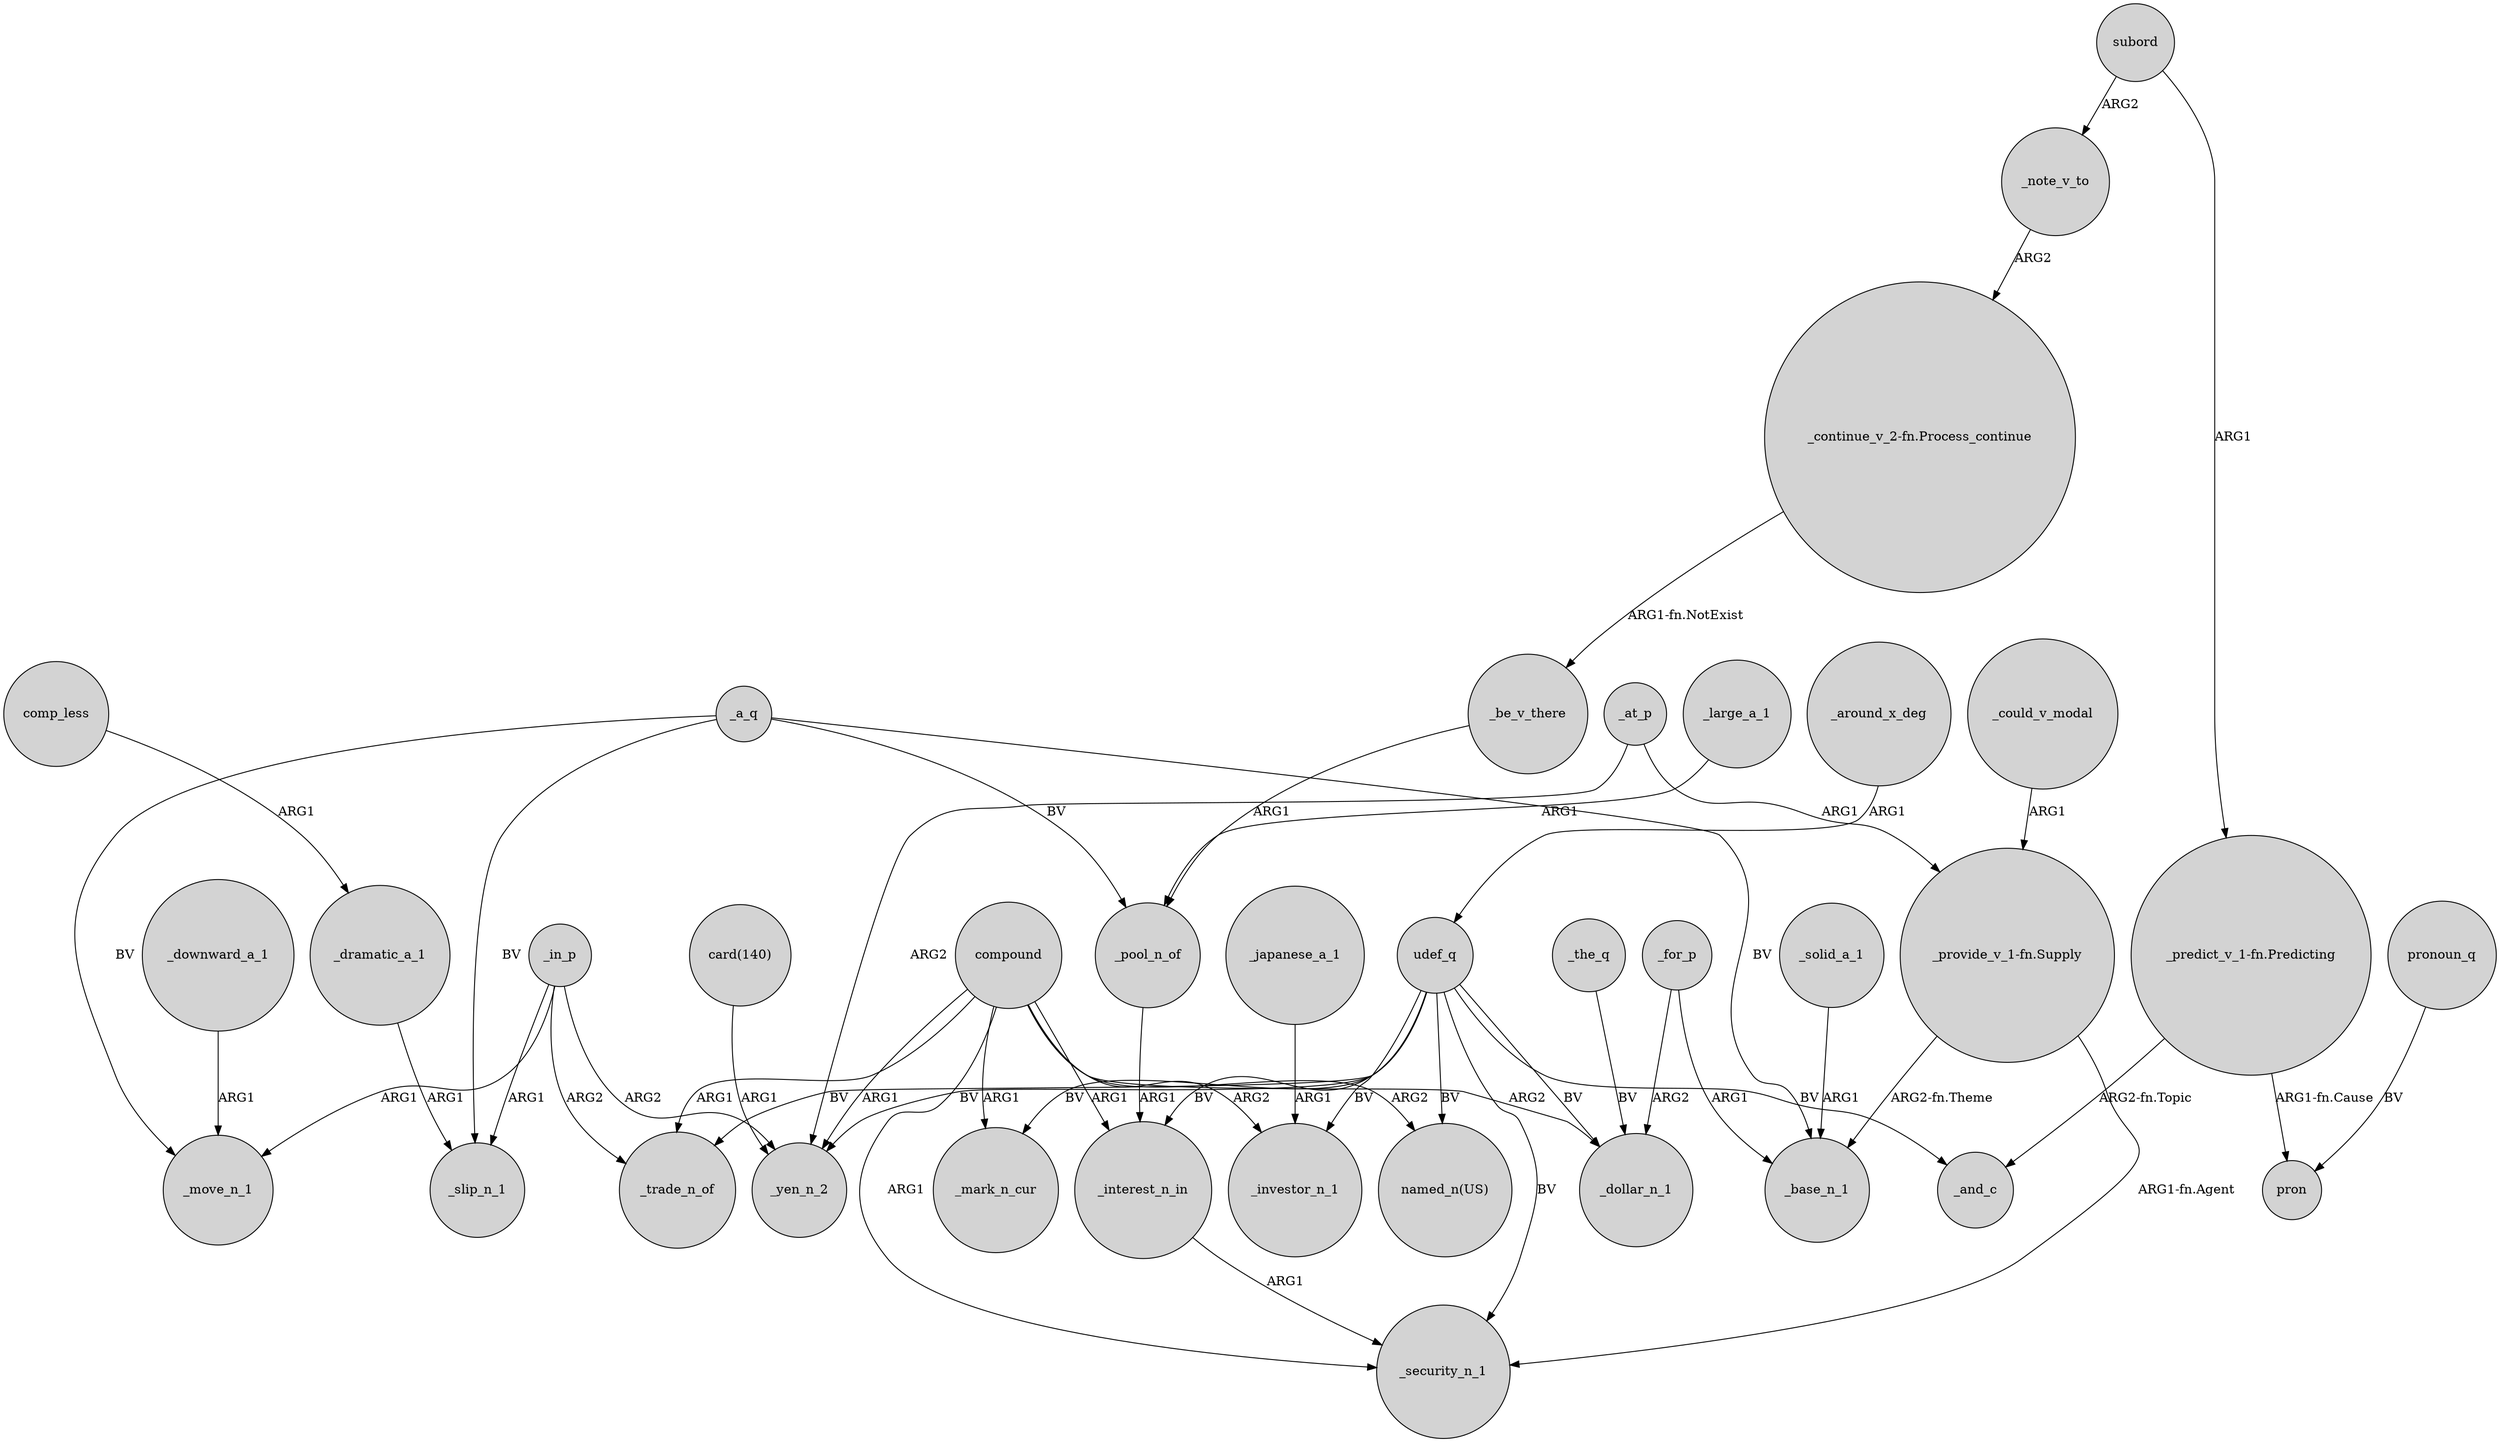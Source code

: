 digraph {
	node [shape=circle style=filled]
	_in_p -> _move_n_1 [label=ARG1]
	udef_q -> _trade_n_of [label=BV]
	udef_q -> _yen_n_2 [label=BV]
	"_provide_v_1-fn.Supply" -> _security_n_1 [label="ARG1-fn.Agent"]
	udef_q -> "named_n(US)" [label=BV]
	subord -> "_predict_v_1-fn.Predicting" [label=ARG1]
	_japanese_a_1 -> _investor_n_1 [label=ARG1]
	udef_q -> _investor_n_1 [label=BV]
	_a_q -> _slip_n_1 [label=BV]
	_for_p -> _dollar_n_1 [label=ARG2]
	_solid_a_1 -> _base_n_1 [label=ARG1]
	_dramatic_a_1 -> _slip_n_1 [label=ARG1]
	_be_v_there -> _pool_n_of [label=ARG1]
	_at_p -> "_provide_v_1-fn.Supply" [label=ARG1]
	compound -> _trade_n_of [label=ARG1]
	_downward_a_1 -> _move_n_1 [label=ARG1]
	udef_q -> _mark_n_cur [label=BV]
	_in_p -> _slip_n_1 [label=ARG1]
	_the_q -> _dollar_n_1 [label=BV]
	"card(140)" -> _yen_n_2 [label=ARG1]
	_could_v_modal -> "_provide_v_1-fn.Supply" [label=ARG1]
	compound -> _investor_n_1 [label=ARG2]
	udef_q -> _interest_n_in [label=BV]
	compound -> _security_n_1 [label=ARG1]
	compound -> "named_n(US)" [label=ARG2]
	subord -> _note_v_to [label=ARG2]
	_around_x_deg -> udef_q [label=ARG1]
	comp_less -> _dramatic_a_1 [label=ARG1]
	pronoun_q -> pron [label=BV]
	_large_a_1 -> _pool_n_of [label=ARG1]
	compound -> _mark_n_cur [label=ARG1]
	_pool_n_of -> _interest_n_in [label=ARG1]
	_for_p -> _base_n_1 [label=ARG1]
	"_predict_v_1-fn.Predicting" -> _and_c [label="ARG2-fn.Topic"]
	_a_q -> _base_n_1 [label=BV]
	_a_q -> _move_n_1 [label=BV]
	"_predict_v_1-fn.Predicting" -> pron [label="ARG1-fn.Cause"]
	_interest_n_in -> _security_n_1 [label=ARG1]
	_a_q -> _pool_n_of [label=BV]
	_at_p -> _yen_n_2 [label=ARG2]
	compound -> _yen_n_2 [label=ARG1]
	_note_v_to -> "_continue_v_2-fn.Process_continue" [label=ARG2]
	_in_p -> _trade_n_of [label=ARG2]
	"_provide_v_1-fn.Supply" -> _base_n_1 [label="ARG2-fn.Theme"]
	compound -> _interest_n_in [label=ARG1]
	"_continue_v_2-fn.Process_continue" -> _be_v_there [label="ARG1-fn.NotExist"]
	compound -> _dollar_n_1 [label=ARG2]
	udef_q -> _and_c [label=BV]
	_in_p -> _yen_n_2 [label=ARG2]
	udef_q -> _dollar_n_1 [label=BV]
	udef_q -> _security_n_1 [label=BV]
}
